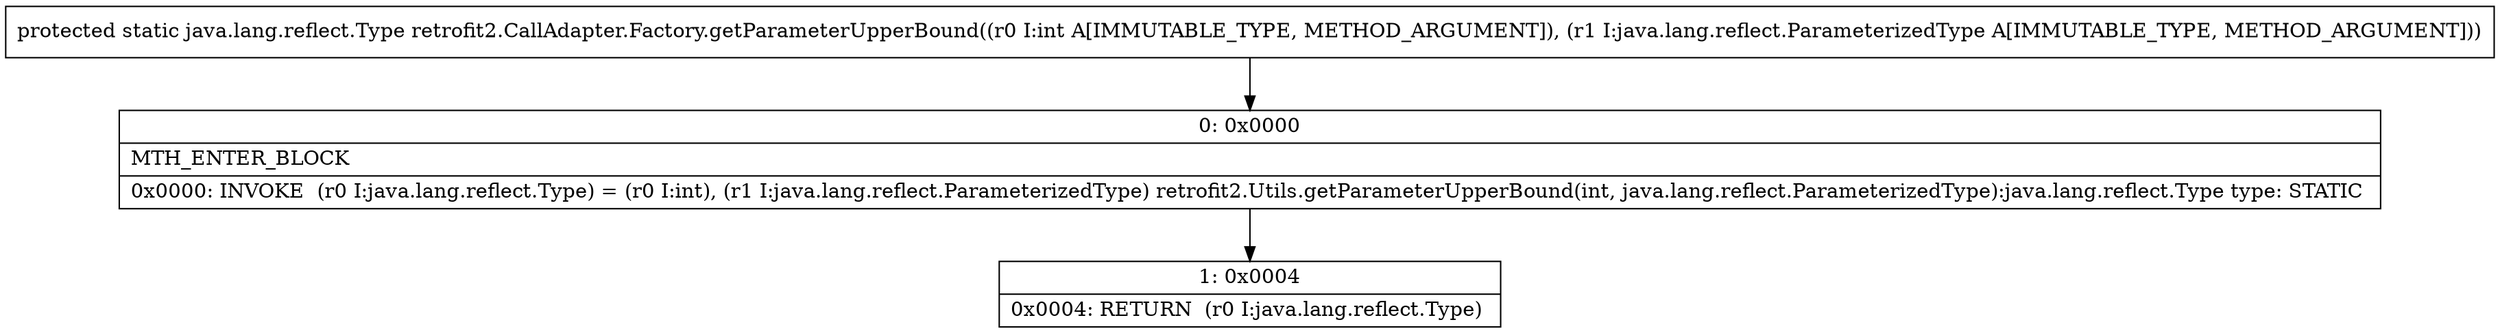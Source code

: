 digraph "CFG forretrofit2.CallAdapter.Factory.getParameterUpperBound(ILjava\/lang\/reflect\/ParameterizedType;)Ljava\/lang\/reflect\/Type;" {
Node_0 [shape=record,label="{0\:\ 0x0000|MTH_ENTER_BLOCK\l|0x0000: INVOKE  (r0 I:java.lang.reflect.Type) = (r0 I:int), (r1 I:java.lang.reflect.ParameterizedType) retrofit2.Utils.getParameterUpperBound(int, java.lang.reflect.ParameterizedType):java.lang.reflect.Type type: STATIC \l}"];
Node_1 [shape=record,label="{1\:\ 0x0004|0x0004: RETURN  (r0 I:java.lang.reflect.Type) \l}"];
MethodNode[shape=record,label="{protected static java.lang.reflect.Type retrofit2.CallAdapter.Factory.getParameterUpperBound((r0 I:int A[IMMUTABLE_TYPE, METHOD_ARGUMENT]), (r1 I:java.lang.reflect.ParameterizedType A[IMMUTABLE_TYPE, METHOD_ARGUMENT])) }"];
MethodNode -> Node_0;
Node_0 -> Node_1;
}

